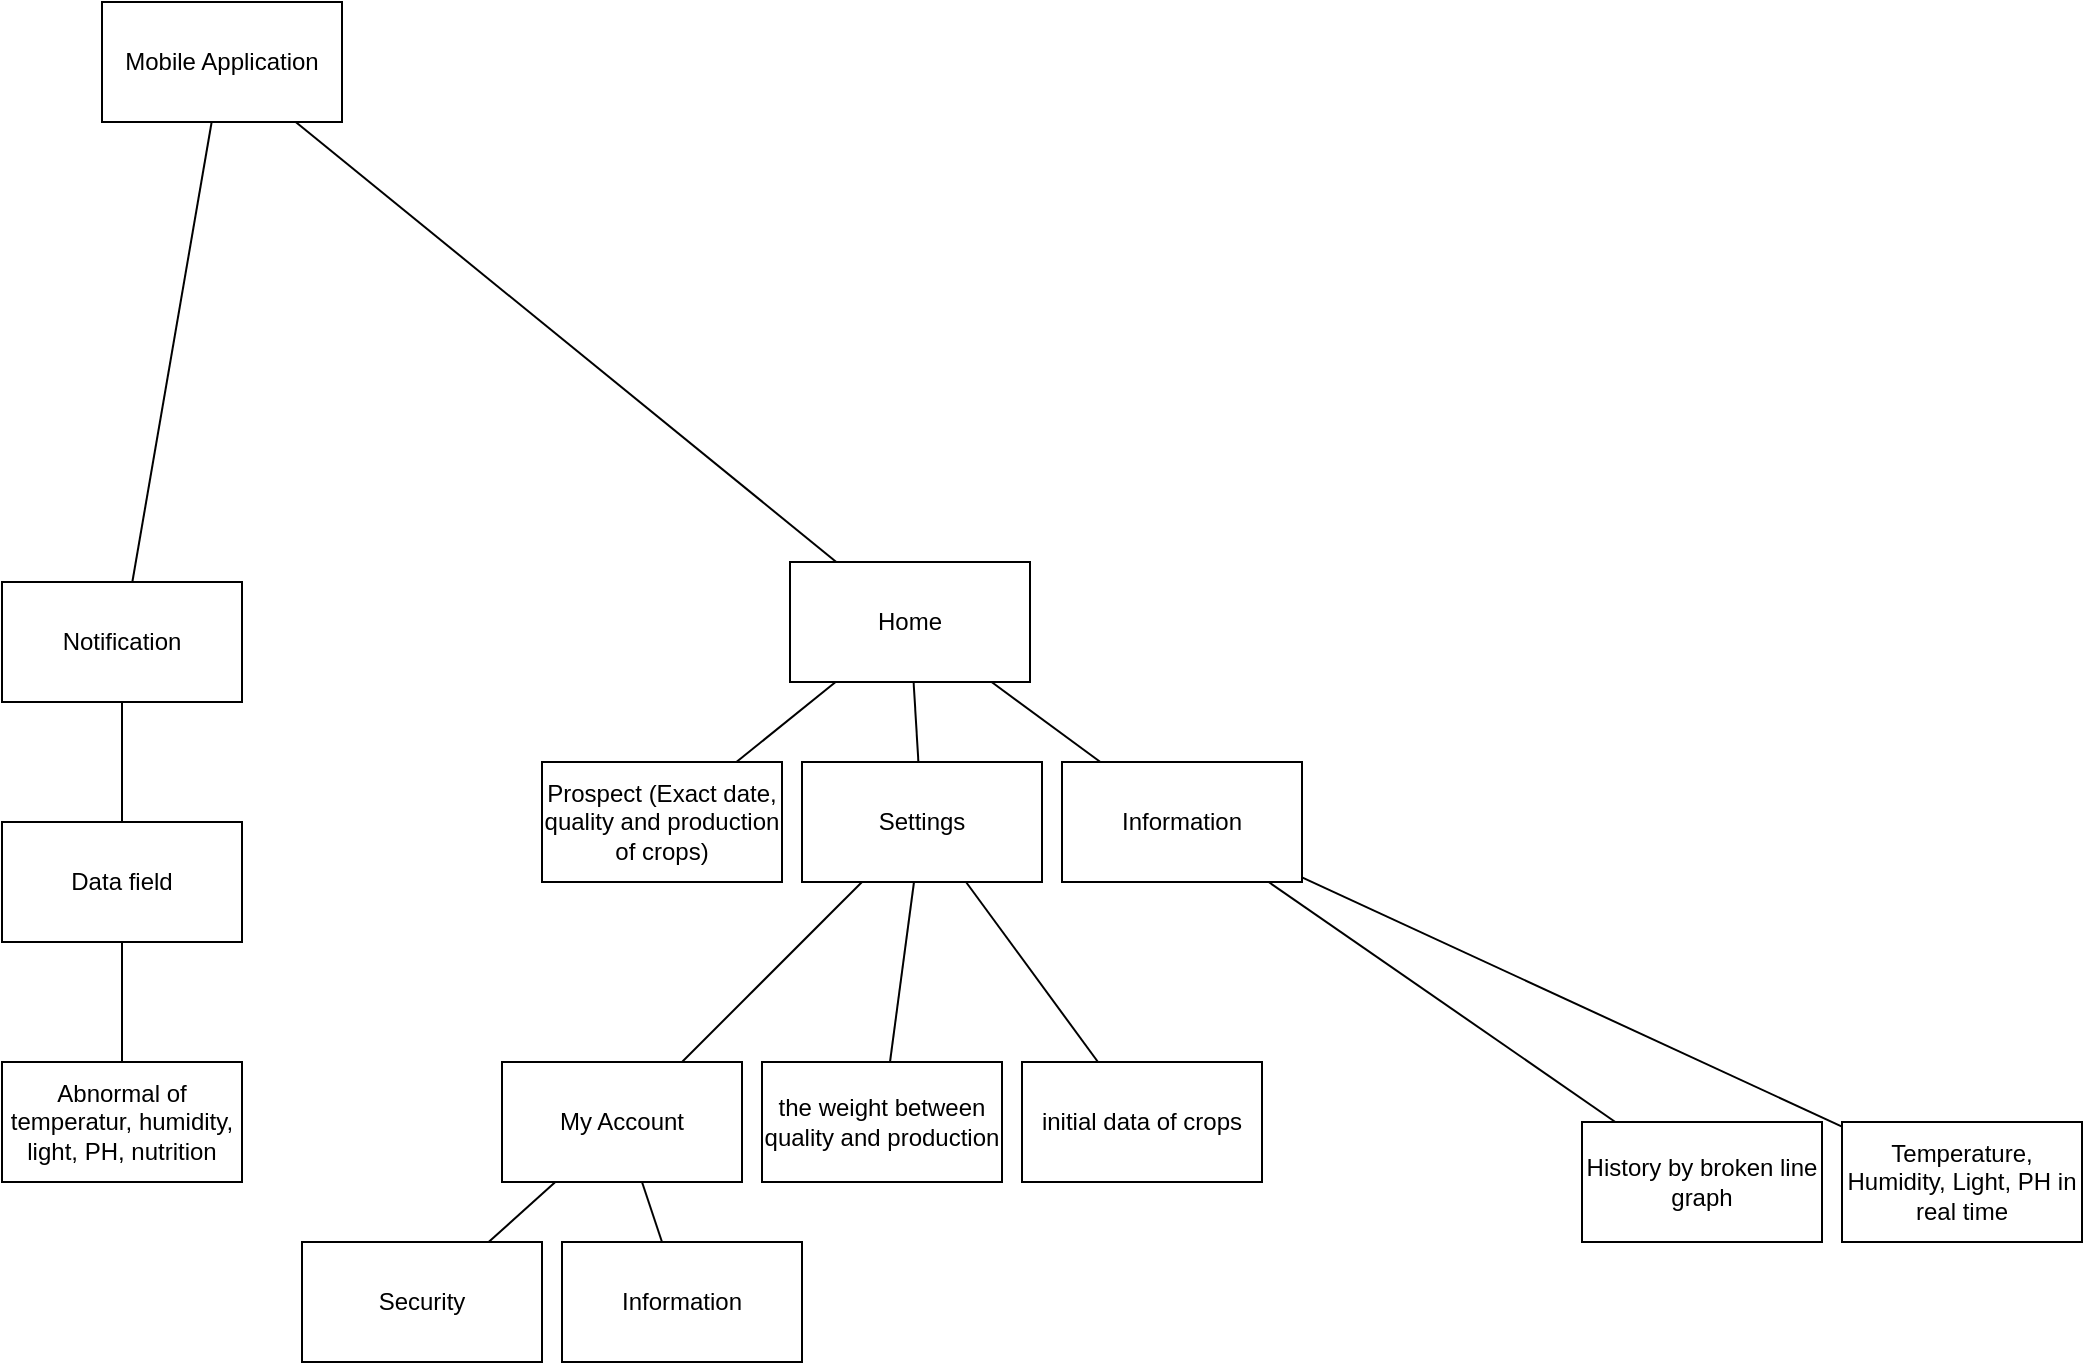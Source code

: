 <mxfile version="15.5.4" type="embed"><diagram id="23iRSUPoRavnBvh4doch" name="Page-1"><mxGraphModel dx="1948" dy="1067" grid="1" gridSize="10" guides="1" tooltips="1" connect="1" arrows="1" fold="1" page="1" pageScale="1" pageWidth="827" pageHeight="1169" math="0" shadow="0"><root><mxCell id="0"/><mxCell id="1" parent="0"/><mxCell id="2" value="Mobile Application" style="rounded=0;whiteSpace=wrap;html=1;" parent="1" vertex="1"><mxGeometry x="110" y="360" width="120" height="60" as="geometry"/></mxCell><mxCell id="5" value="Home" style="rounded=0;whiteSpace=wrap;html=1;" parent="1" vertex="1"><mxGeometry x="454" y="640" width="120" height="60" as="geometry"/></mxCell><mxCell id="6" value="Notification" style="rounded=0;whiteSpace=wrap;html=1;" parent="1" vertex="1"><mxGeometry x="60" y="650" width="120" height="60" as="geometry"/></mxCell><mxCell id="7" value="My Account" style="rounded=0;whiteSpace=wrap;html=1;" parent="1" vertex="1"><mxGeometry x="310" y="890" width="120" height="60" as="geometry"/></mxCell><mxCell id="9" value="" style="endArrow=none;html=1;rounded=0;" parent="1" source="2" target="5" edge="1"><mxGeometry width="50" height="50" relative="1" as="geometry"><mxPoint x="380" y="430" as="sourcePoint"/><mxPoint x="430" y="380" as="targetPoint"/></mxGeometry></mxCell><mxCell id="11" value="" style="endArrow=none;html=1;rounded=0;" parent="1" source="6" target="2" edge="1"><mxGeometry width="50" height="50" relative="1" as="geometry"><mxPoint x="360" y="570" as="sourcePoint"/><mxPoint x="220" y="380" as="targetPoint"/></mxGeometry></mxCell><mxCell id="13" value="Settings" style="rounded=0;whiteSpace=wrap;html=1;" parent="1" vertex="1"><mxGeometry x="460" y="740" width="120" height="60" as="geometry"/></mxCell><mxCell id="14" value="Information" style="rounded=0;whiteSpace=wrap;html=1;" parent="1" vertex="1"><mxGeometry x="590" y="740" width="120" height="60" as="geometry"/></mxCell><mxCell id="15" value="Prospect (Exact date, quality and production of crops)" style="rounded=0;whiteSpace=wrap;html=1;" parent="1" vertex="1"><mxGeometry x="330" y="740" width="120" height="60" as="geometry"/></mxCell><mxCell id="16" value="Temperature, Humidity, Light, PH in real time" style="rounded=0;whiteSpace=wrap;html=1;" parent="1" vertex="1"><mxGeometry x="980" y="920" width="120" height="60" as="geometry"/></mxCell><mxCell id="17" value="History by broken line graph" style="rounded=0;whiteSpace=wrap;html=1;" parent="1" vertex="1"><mxGeometry x="850" y="920" width="120" height="60" as="geometry"/></mxCell><mxCell id="18" value="" style="endArrow=none;html=1;rounded=0;" parent="1" source="14" target="16" edge="1"><mxGeometry width="50" height="50" relative="1" as="geometry"><mxPoint x="786" y="460" as="sourcePoint"/><mxPoint x="836" y="410" as="targetPoint"/></mxGeometry></mxCell><mxCell id="19" value="" style="endArrow=none;html=1;rounded=0;" parent="1" source="14" target="17" edge="1"><mxGeometry width="50" height="50" relative="1" as="geometry"><mxPoint x="796" y="680" as="sourcePoint"/><mxPoint x="846" y="630" as="targetPoint"/></mxGeometry></mxCell><mxCell id="20" value="" style="endArrow=none;html=1;rounded=0;" parent="1" source="14" target="5" edge="1"><mxGeometry width="50" height="50" relative="1" as="geometry"><mxPoint x="146" y="1310" as="sourcePoint"/><mxPoint x="196" y="1260" as="targetPoint"/></mxGeometry></mxCell><mxCell id="21" value="" style="endArrow=none;html=1;rounded=0;" parent="1" source="15" target="5" edge="1"><mxGeometry width="50" height="50" relative="1" as="geometry"><mxPoint x="336" y="1350" as="sourcePoint"/><mxPoint x="446" y="1030" as="targetPoint"/></mxGeometry></mxCell><mxCell id="22" value="" style="endArrow=none;html=1;rounded=0;" parent="1" source="5" target="13" edge="1"><mxGeometry width="50" height="50" relative="1" as="geometry"><mxPoint x="276" y="1130" as="sourcePoint"/><mxPoint x="326" y="1080" as="targetPoint"/></mxGeometry></mxCell><mxCell id="23" value="initial data of crops" style="rounded=0;whiteSpace=wrap;html=1;" parent="1" vertex="1"><mxGeometry x="570" y="890" width="120" height="60" as="geometry"/></mxCell><mxCell id="24" value="the weight between quality and production" style="rounded=0;whiteSpace=wrap;html=1;" parent="1" vertex="1"><mxGeometry x="440" y="890" width="120" height="60" as="geometry"/></mxCell><mxCell id="25" value="" style="endArrow=none;html=1;rounded=0;" parent="1" source="13" target="23" edge="1"><mxGeometry width="50" height="50" relative="1" as="geometry"><mxPoint x="656" y="510" as="sourcePoint"/><mxPoint x="706" y="460" as="targetPoint"/></mxGeometry></mxCell><mxCell id="26" value="" style="endArrow=none;html=1;rounded=0;" parent="1" source="13" target="24" edge="1"><mxGeometry width="50" height="50" relative="1" as="geometry"><mxPoint x="586" y="500" as="sourcePoint"/><mxPoint x="636" y="450" as="targetPoint"/></mxGeometry></mxCell><mxCell id="27" value="Data field" style="rounded=0;whiteSpace=wrap;html=1;" vertex="1" parent="1"><mxGeometry x="60" y="770" width="120" height="60" as="geometry"/></mxCell><mxCell id="30" value="" style="endArrow=none;html=1;rounded=0;" edge="1" parent="1" source="27" target="6"><mxGeometry width="50" height="50" relative="1" as="geometry"><mxPoint x="-150" y="870" as="sourcePoint"/><mxPoint x="-100" y="820" as="targetPoint"/></mxGeometry></mxCell><mxCell id="35" value="Abnormal of temperatur, humidity, light, PH, nutrition" style="rounded=0;whiteSpace=wrap;html=1;" vertex="1" parent="1"><mxGeometry x="60" y="890" width="120" height="60" as="geometry"/></mxCell><mxCell id="42" value="" style="endArrow=none;html=1;rounded=0;" edge="1" parent="1" source="35" target="27"><mxGeometry width="50" height="50" relative="1" as="geometry"><mxPoint x="-200" y="830" as="sourcePoint"/><mxPoint x="-150" y="780" as="targetPoint"/></mxGeometry></mxCell><mxCell id="45" value="Security" style="rounded=0;whiteSpace=wrap;html=1;" vertex="1" parent="1"><mxGeometry x="210" y="980" width="120" height="60" as="geometry"/></mxCell><mxCell id="46" value="Information" style="rounded=0;whiteSpace=wrap;html=1;" vertex="1" parent="1"><mxGeometry x="340" y="980" width="120" height="60" as="geometry"/></mxCell><mxCell id="47" value="" style="endArrow=none;html=1;rounded=0;" edge="1" parent="1" source="45" target="7"><mxGeometry width="50" height="50" relative="1" as="geometry"><mxPoint x="250" y="950" as="sourcePoint"/><mxPoint x="300" y="900" as="targetPoint"/></mxGeometry></mxCell><mxCell id="48" value="" style="endArrow=none;html=1;rounded=0;" edge="1" parent="1" source="46" target="7"><mxGeometry width="50" height="50" relative="1" as="geometry"><mxPoint x="230" y="890" as="sourcePoint"/><mxPoint x="280" y="840" as="targetPoint"/></mxGeometry></mxCell><mxCell id="49" value="" style="endArrow=none;html=1;rounded=0;" edge="1" parent="1" source="7" target="13"><mxGeometry width="50" height="50" relative="1" as="geometry"><mxPoint x="490" y="1070" as="sourcePoint"/><mxPoint x="540" y="1020" as="targetPoint"/></mxGeometry></mxCell></root></mxGraphModel></diagram></mxfile>